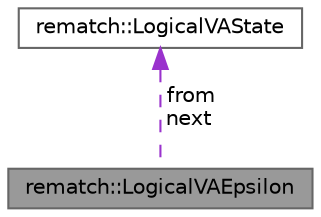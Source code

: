 digraph "rematch::LogicalVAEpsilon"
{
 // LATEX_PDF_SIZE
  bgcolor="transparent";
  edge [fontname=Helvetica,fontsize=10,labelfontname=Helvetica,labelfontsize=10];
  node [fontname=Helvetica,fontsize=10,shape=box,height=0.2,width=0.4];
  Node1 [label="rematch::LogicalVAEpsilon",height=0.2,width=0.4,color="gray40", fillcolor="grey60", style="filled", fontcolor="black",tooltip=" "];
  Node2 -> Node1 [dir="back",color="darkorchid3",style="dashed",label=" from\nnext" ];
  Node2 [label="rematch::LogicalVAState",height=0.2,width=0.4,color="gray40", fillcolor="white", style="filled",URL="$d6/dcc/classrematch_1_1LogicalVAState.html",tooltip=" "];
}
